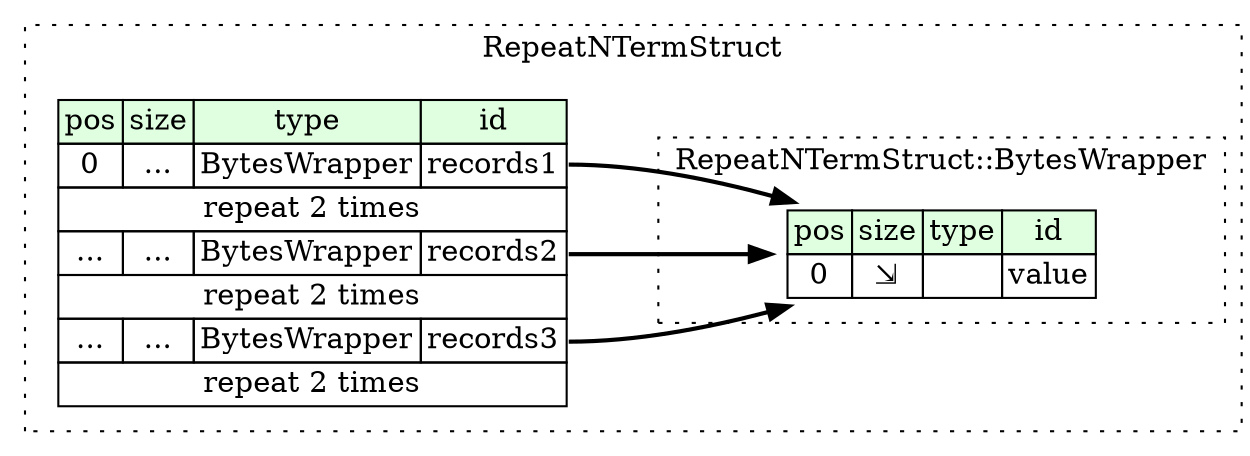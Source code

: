 digraph {
	rankdir=LR;
	node [shape=plaintext];
	subgraph cluster__repeat_n_term_struct {
		label="RepeatNTermStruct";
		graph[style=dotted];

		repeat_n_term_struct__seq [label=<<TABLE BORDER="0" CELLBORDER="1" CELLSPACING="0">
			<TR><TD BGCOLOR="#E0FFE0">pos</TD><TD BGCOLOR="#E0FFE0">size</TD><TD BGCOLOR="#E0FFE0">type</TD><TD BGCOLOR="#E0FFE0">id</TD></TR>
			<TR><TD PORT="records1_pos">0</TD><TD PORT="records1_size">...</TD><TD>BytesWrapper</TD><TD PORT="records1_type">records1</TD></TR>
			<TR><TD COLSPAN="4" PORT="records1__repeat">repeat 2 times</TD></TR>
			<TR><TD PORT="records2_pos">...</TD><TD PORT="records2_size">...</TD><TD>BytesWrapper</TD><TD PORT="records2_type">records2</TD></TR>
			<TR><TD COLSPAN="4" PORT="records2__repeat">repeat 2 times</TD></TR>
			<TR><TD PORT="records3_pos">...</TD><TD PORT="records3_size">...</TD><TD>BytesWrapper</TD><TD PORT="records3_type">records3</TD></TR>
			<TR><TD COLSPAN="4" PORT="records3__repeat">repeat 2 times</TD></TR>
		</TABLE>>];
		subgraph cluster__bytes_wrapper {
			label="RepeatNTermStruct::BytesWrapper";
			graph[style=dotted];

			bytes_wrapper__seq [label=<<TABLE BORDER="0" CELLBORDER="1" CELLSPACING="0">
				<TR><TD BGCOLOR="#E0FFE0">pos</TD><TD BGCOLOR="#E0FFE0">size</TD><TD BGCOLOR="#E0FFE0">type</TD><TD BGCOLOR="#E0FFE0">id</TD></TR>
				<TR><TD PORT="value_pos">0</TD><TD PORT="value_size">⇲</TD><TD></TD><TD PORT="value_type">value</TD></TR>
			</TABLE>>];
		}
	}
	repeat_n_term_struct__seq:records1_type -> bytes_wrapper__seq [style=bold];
	repeat_n_term_struct__seq:records2_type -> bytes_wrapper__seq [style=bold];
	repeat_n_term_struct__seq:records3_type -> bytes_wrapper__seq [style=bold];
}
